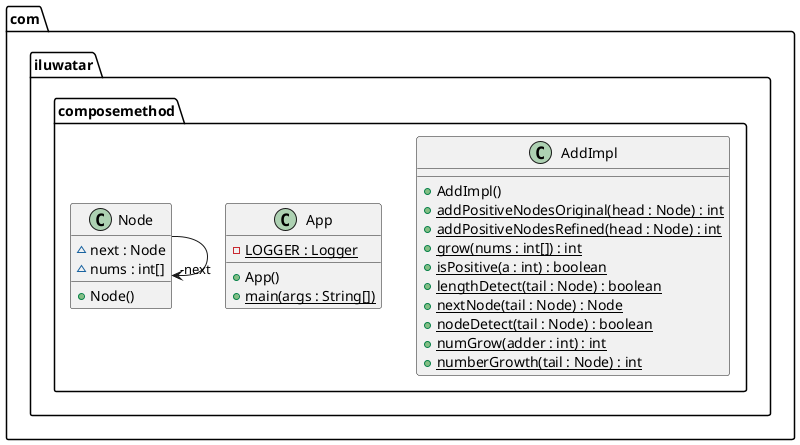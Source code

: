 @startuml
package com.iluwatar.composemethod {
  class AddImpl {
    + AddImpl()
    + addPositiveNodesOriginal(head : Node) : int {static}
    + addPositiveNodesRefined(head : Node) : int {static}
    + grow(nums : int[]) : int {static}
    + isPositive(a : int) : boolean {static}
    + lengthDetect(tail : Node) : boolean {static}
    + nextNode(tail : Node) : Node {static}
    + nodeDetect(tail : Node) : boolean {static}
    + numGrow(adder : int) : int {static}
    + numberGrowth(tail : Node) : int {static}
  }
  class App {
    - LOGGER : Logger {static}
    + App()
    + main(args : String[]) {static}
  }
  class Node {
    ~ next : Node
    ~ nums : int[]
    + Node()
  }
}
Node -->  "-next" Node
@enduml